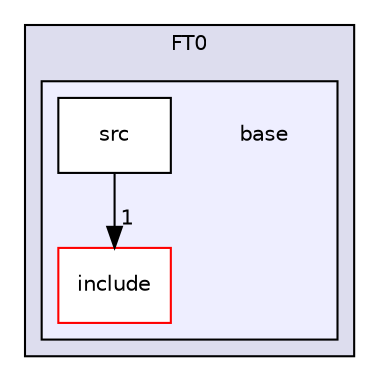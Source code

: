 digraph "/home/travis/build/AliceO2Group/AliceO2/Detectors/FIT/FT0/base" {
  bgcolor=transparent;
  compound=true
  node [ fontsize="10", fontname="Helvetica"];
  edge [ labelfontsize="10", labelfontname="Helvetica"];
  subgraph clusterdir_732f729910dd598014f768fa2866f334 {
    graph [ bgcolor="#ddddee", pencolor="black", label="FT0" fontname="Helvetica", fontsize="10", URL="dir_732f729910dd598014f768fa2866f334.html"]
  subgraph clusterdir_63da1bf9cbb165deb85abc813a5acde9 {
    graph [ bgcolor="#eeeeff", pencolor="black", label="" URL="dir_63da1bf9cbb165deb85abc813a5acde9.html"];
    dir_63da1bf9cbb165deb85abc813a5acde9 [shape=plaintext label="base"];
    dir_3068c0fb8cfe886f9541d47896eeb6ff [shape=box label="include" color="red" fillcolor="white" style="filled" URL="dir_3068c0fb8cfe886f9541d47896eeb6ff.html"];
    dir_c1eb152200df72d2afa7fb7a80c8bff1 [shape=box label="src" color="black" fillcolor="white" style="filled" URL="dir_c1eb152200df72d2afa7fb7a80c8bff1.html"];
  }
  }
  dir_c1eb152200df72d2afa7fb7a80c8bff1->dir_3068c0fb8cfe886f9541d47896eeb6ff [headlabel="1", labeldistance=1.5 headhref="dir_000373_000370.html"];
}
